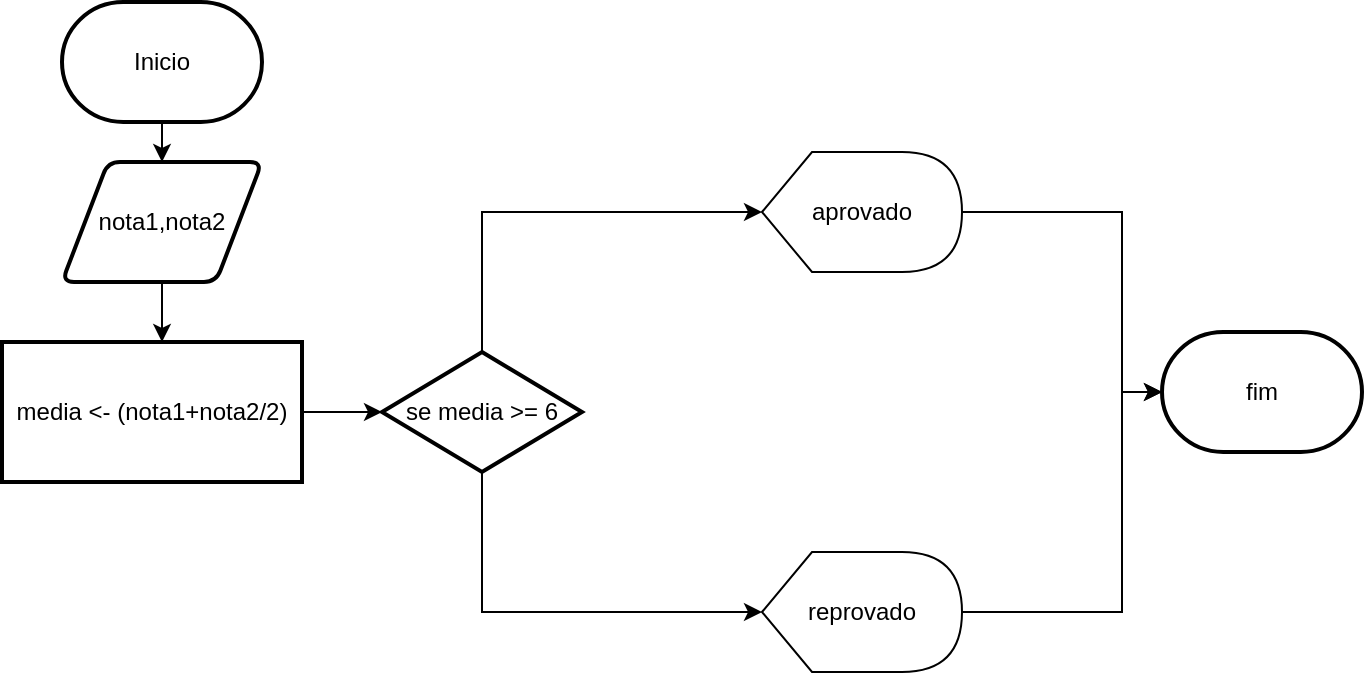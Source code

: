 <mxfile version="21.1.5" type="github">
  <diagram name="Página-1" id="Bye6twG1TtB-EPc_RB_4">
    <mxGraphModel dx="1120" dy="484" grid="1" gridSize="10" guides="1" tooltips="1" connect="1" arrows="1" fold="1" page="1" pageScale="1" pageWidth="827" pageHeight="1169" math="0" shadow="0">
      <root>
        <mxCell id="0" />
        <mxCell id="1" parent="0" />
        <mxCell id="CZbrLWnbudBdgjRlrlUT-2" style="edgeStyle=orthogonalEdgeStyle;rounded=0;orthogonalLoop=1;jettySize=auto;html=1;" parent="1" source="CZbrLWnbudBdgjRlrlUT-1" edge="1">
          <mxGeometry relative="1" as="geometry">
            <mxPoint x="90" y="120" as="targetPoint" />
          </mxGeometry>
        </mxCell>
        <mxCell id="CZbrLWnbudBdgjRlrlUT-1" value="Inicio" style="strokeWidth=2;html=1;shape=mxgraph.flowchart.terminator;whiteSpace=wrap;" parent="1" vertex="1">
          <mxGeometry x="40" y="40" width="100" height="60" as="geometry" />
        </mxCell>
        <mxCell id="CZbrLWnbudBdgjRlrlUT-6" style="edgeStyle=orthogonalEdgeStyle;rounded=0;orthogonalLoop=1;jettySize=auto;html=1;" parent="1" source="CZbrLWnbudBdgjRlrlUT-3" edge="1">
          <mxGeometry relative="1" as="geometry">
            <mxPoint x="90" y="210" as="targetPoint" />
          </mxGeometry>
        </mxCell>
        <mxCell id="CZbrLWnbudBdgjRlrlUT-3" value="nota1,nota2" style="shape=parallelogram;html=1;strokeWidth=2;perimeter=parallelogramPerimeter;whiteSpace=wrap;rounded=1;arcSize=12;size=0.23;" parent="1" vertex="1">
          <mxGeometry x="40" y="120" width="100" height="60" as="geometry" />
        </mxCell>
        <mxCell id="CZbrLWnbudBdgjRlrlUT-16" style="edgeStyle=orthogonalEdgeStyle;rounded=0;orthogonalLoop=1;jettySize=auto;html=1;entryX=0;entryY=0.5;entryDx=0;entryDy=0;entryPerimeter=0;" parent="1" source="CZbrLWnbudBdgjRlrlUT-14" edge="1" target="CZbrLWnbudBdgjRlrlUT-17">
          <mxGeometry relative="1" as="geometry">
            <mxPoint x="190" y="240" as="targetPoint" />
          </mxGeometry>
        </mxCell>
        <mxCell id="CZbrLWnbudBdgjRlrlUT-14" value="media &amp;lt;- (nota1+nota2/2)" style="rounded=0;whiteSpace=wrap;html=1;absoluteArcSize=1;arcSize=14;strokeWidth=2;" parent="1" vertex="1">
          <mxGeometry x="10" y="210" width="150" height="70" as="geometry" />
        </mxCell>
        <mxCell id="CZbrLWnbudBdgjRlrlUT-18" style="edgeStyle=orthogonalEdgeStyle;rounded=0;orthogonalLoop=1;jettySize=auto;html=1;" parent="1" source="CZbrLWnbudBdgjRlrlUT-17" edge="1">
          <mxGeometry relative="1" as="geometry">
            <mxPoint x="390" y="345" as="targetPoint" />
            <Array as="points">
              <mxPoint x="250" y="345" />
              <mxPoint x="330" y="345" />
            </Array>
          </mxGeometry>
        </mxCell>
        <mxCell id="CZbrLWnbudBdgjRlrlUT-20" style="edgeStyle=orthogonalEdgeStyle;rounded=0;orthogonalLoop=1;jettySize=auto;html=1;" parent="1" source="CZbrLWnbudBdgjRlrlUT-17" edge="1">
          <mxGeometry relative="1" as="geometry">
            <mxPoint x="390" y="145" as="targetPoint" />
            <Array as="points">
              <mxPoint x="250" y="145" />
            </Array>
          </mxGeometry>
        </mxCell>
        <mxCell id="CZbrLWnbudBdgjRlrlUT-17" value="se media &amp;gt;= 6" style="strokeWidth=2;html=1;shape=mxgraph.flowchart.decision;whiteSpace=wrap;" parent="1" vertex="1">
          <mxGeometry x="200" y="215" width="100" height="60" as="geometry" />
        </mxCell>
        <mxCell id="CZbrLWnbudBdgjRlrlUT-24" style="edgeStyle=orthogonalEdgeStyle;rounded=0;orthogonalLoop=1;jettySize=auto;html=1;" parent="1" source="CZbrLWnbudBdgjRlrlUT-21" edge="1">
          <mxGeometry relative="1" as="geometry">
            <mxPoint x="590" y="235" as="targetPoint" />
            <Array as="points">
              <mxPoint x="570" y="145" />
              <mxPoint x="570" y="235" />
            </Array>
          </mxGeometry>
        </mxCell>
        <mxCell id="CZbrLWnbudBdgjRlrlUT-21" value="aprovado" style="shape=display;whiteSpace=wrap;html=1;" parent="1" vertex="1">
          <mxGeometry x="390" y="115" width="100" height="60" as="geometry" />
        </mxCell>
        <mxCell id="CZbrLWnbudBdgjRlrlUT-25" style="edgeStyle=orthogonalEdgeStyle;rounded=0;orthogonalLoop=1;jettySize=auto;html=1;" parent="1" source="CZbrLWnbudBdgjRlrlUT-22" edge="1">
          <mxGeometry relative="1" as="geometry">
            <mxPoint x="590" y="235" as="targetPoint" />
            <Array as="points">
              <mxPoint x="570" y="345" />
              <mxPoint x="570" y="235" />
            </Array>
          </mxGeometry>
        </mxCell>
        <mxCell id="CZbrLWnbudBdgjRlrlUT-22" value="reprovado" style="shape=display;whiteSpace=wrap;html=1;" parent="1" vertex="1">
          <mxGeometry x="390" y="315" width="100" height="60" as="geometry" />
        </mxCell>
        <mxCell id="CZbrLWnbudBdgjRlrlUT-26" value="fim" style="strokeWidth=2;html=1;shape=mxgraph.flowchart.terminator;whiteSpace=wrap;" parent="1" vertex="1">
          <mxGeometry x="590" y="205" width="100" height="60" as="geometry" />
        </mxCell>
      </root>
    </mxGraphModel>
  </diagram>
</mxfile>
